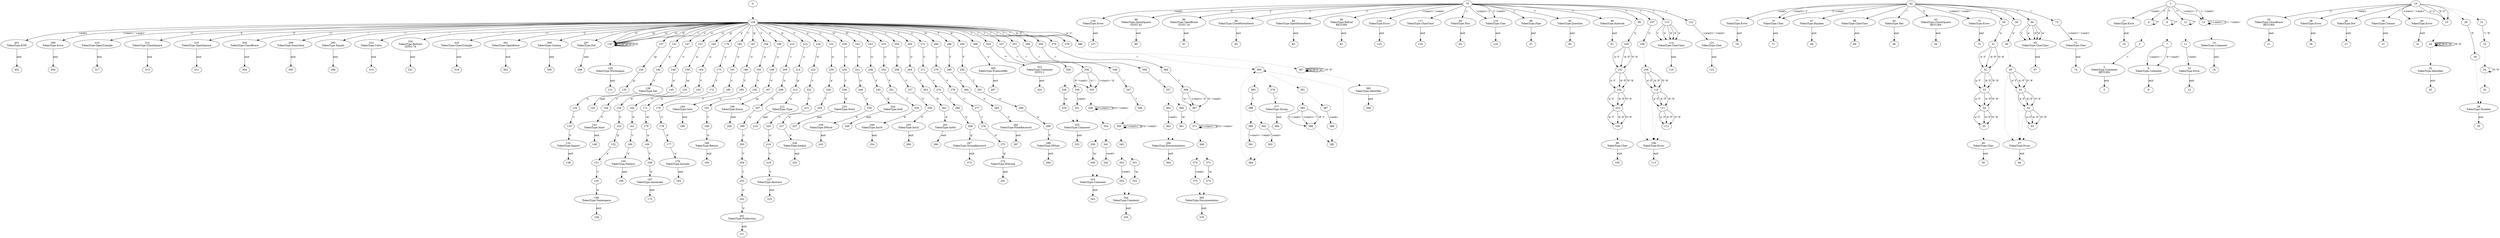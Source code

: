 digraph NFA {
    "401" [label="401\nTokenType.EOD"]
    "399" [label="399\nTokenType.Error"]
    "365" [label="365\nTokenType.Documentation"]
    "344" [label="344\nTokenType.Comment"]
    "325" [label="325\nTokenType.Comment"]
    "322" [label="322\nTokenType.Comment\nGOTO 1"]
    "316" [label="316\nTokenType.OpenTriangle"]
    "312" [label="312\nTokenType.CloseSquare"]
    "310" [label="310\nTokenType.OpenSquare"]
    "303" [label="303\nTokenType.CloseBrace"]
    "299" [label="299\nTokenType.Semicolon"]
    "295" [label="295\nTokenType.Equals"]
    "267" [label="267\nTokenType.StringKeyword"]
    "261" [label="261\nTokenType.Int64"]
    "255" [label="255\nTokenType.Int32"]
    "249" [label="249\nTokenType.Int16"]
    "244" [label="244\nTokenType.Int8"]
    "238" [label="238\nTokenType.DWord"]
    "233" [label="233\nTokenType.Word"]
    "314" [label="314\nTokenType.Colon"]
    "217" [label="217\nTokenType.Abstract"]
    "212" [label="212\nTokenType.Type"]
    "395" [label="395\nTokenType.Identifier"]
    "201" [label="201\nTokenType.Production"]
    "184" [label="184\nTokenType.Goto"]
    "176" [label="176\nTokenType.Include"]
    "149" [label="149\nTokenType.Namespace"]
    "320" [label="320\nTokenType.ReStart\nGOTO 79"]
    "126" [label="126\nTokenType.Error"]
    "121" [label="121\nTokenType.Char"]
    "106" [label="106\nTokenType.Error"]
    "98" [label="98\nTokenType.Char"]
    "282" [label="282\nTokenType.FloatKeyword"]
    "88" [label="88\nTokenType.OpenSquare\nGOTO 42"]
    "377" [label="377\nTokenType.String"]
    "86" [label="86\nTokenType.OpenBrace\nGOTO 19"]
    "84" [label="84\nTokenType.CloseParenthesis"]
    "226" [label="226\nTokenType.Sealed"]
    "129" [label="129\nTokenType.Whitespace"]
    "82" [label="82\nTokenType.OpenParenthesis"]
    "274" [label="274\nTokenType.WString"]
    "80" [label="80\nTokenType.ReEnd\nRETURN"]
    "318" [label="318\nTokenType.CloseTriangle"]
    "124" [label="124\nTokenType.Error"]
    "77" [label="77\nTokenType.Error"]
    "159" [label="159\nTokenType.Pattern"]
    "356" [label="356\nTokenType.Documentation"]
    "65" [label="65\nTokenType.CharClass"]
    "301" [label="301\nTokenType.OpenBrace"]
    "10" [label="10\nTokenType.Error"]
    "57" [label="57\nTokenType.Error"]
    "20" [label="20\nTokenType.CloseBrace\nRETURN"]
    "117" [label="117\nTokenType.CharClass"]
    "167" [label="167\nTokenType.Automata"]
    "70" [label="70\nTokenType.Char"]
    "288" [label="288\nTokenType.DFloat"]
    "94" [label="94\nTokenType.Plus"]
    "47" [label="47\nTokenType.Hyphen"]
    "132" [label="132\nTokenType.Import"]
    "38" [label="38\nTokenType.Error"]
    "22" [label="22\nTokenType.Identifier"]
    "119" [label="119\nTokenType.Char"]
    "72" [label="72\nTokenType.Char"]
    "143" [label="143\nTokenType.Start"]
    "96" [label="96\nTokenType.Pipe"]
    "196" [label="196\nTokenType.Enum"]
    "2" [label="2\nTokenType.Comment\nRETURN"]
    "49" [label="49\nTokenType.Char"]
    "26" [label="26\nTokenType.Dot"]
    "68" [label="68\nTokenType.CharClass"]
    "333" [label="333\nTokenType.Comment"]
    "139" [label="139\nTokenType.Set"]
    "189" [label="189\nTokenType.Return"]
    "92" [label="92\nTokenType.Question"]
    "45" [label="45\nTokenType.Hat"]
    "90" [label="90\nTokenType.Asterisk"]
    "43" [label="43\nTokenType.CloseSquare\nRETURN"]
    "308" [label="308\nTokenType.Comma"]
    "17" [label="17\nTokenType.Error"]
    "114" [label="114\nTokenType.CharClass"]
    "36" [label="36\nTokenType.Comma"]
    "305" [label="305\nTokenType.ProducedBy"]
    "14" [label="14\nTokenType.Comment"]
    "28" [label="28\nTokenType.Number"]
    "75" [label="75\nTokenType.Error"]
    "297" [label="297\nTokenType.Dot"]
    "6" [label="6\nTokenType.Comment"]
    "40" [label="40\nTokenType.Error"]
    "1"->"4" [label="'*'"]
    "4"->"4" [label="'*'"]
    "4"->"3" [style=dotted]
    "3"->"2" [label="'/'"]
    "2"->"5" [label="exit"]
    "1"->"8" [label="'*'"]
    "8"->"8" [label="'*'"]
    "8"->"7" [style=dotted]
    "7"->"6" [label="'<start>'-'.'"]
    "7"->"6" [label="'0'-'<end>'"]
    "6"->"9" [label="exit"]
    "1"->"12" [label="'*'"]
    "12"->"12" [label="'*'"]
    "12"->"11" [style=dotted]
    "11"->"10" [label="<eod>"]
    "10"->"13" [label="exit"]
    "1"->"15" [label="'<start>'-')'"]
    "1"->"15" [label="'+'-'<end>'"]
    "15"->"15" [label="'<start>'-')'"]
    "15"->"15" [label="'+'-'<end>'"]
    "15"->"14" [style=dotted]
    "14"->"16" [label="exit"]
    "1"->"17" [label="<eod>"]
    "17"->"18" [label="exit"]
    "19"->"20" [label="'}'"]
    "20"->"21" [label="exit"]
    "19"->"23" [label="'a'-'z'"]
    "19"->"23" [label="'A'-'Z'"]
    "19"->"23" [label="'_'"]
    "23"->"24" [style=dotted]
    "24"->"24" [label="'a'-'z'"]
    "24"->"24" [label="'A'-'Z'"]
    "24"->"24" [label="'_'"]
    "24"->"24" [label="'0'-'9'"]
    "24"->"22" [style=dotted]
    "22"->"25" [label="exit"]
    "19"->"26" [label="'.'"]
    "26"->"27" [label="exit"]
    "19"->"29" [style=dotted]
    "19"->"31" [style=dotted]
    "30"->"28" [style=dotted]
    "32"->"28" [style=dotted]
    "29"->"30" [label="'0'"]
    "31"->"33" [label="'1'-'9'"]
    "33"->"34" [style=dotted]
    "34"->"34" [label="'0'-'9'"]
    "34"->"32" [style=dotted]
    "28"->"35" [label="exit"]
    "19"->"36" [label="','"]
    "36"->"37" [label="exit"]
    "19"->"38" [label="<eod>"]
    "38"->"39" [label="exit"]
    "19"->"40" [label="'<start>'-'<end>'"]
    "40"->"41" [label="exit"]
    "42"->"43" [label="']'"]
    "43"->"44" [label="exit"]
    "42"->"45" [label="'^'"]
    "45"->"46" [label="exit"]
    "42"->"47" [label="'-'"]
    "47"->"48" [label="exit"]
    "42"->"50" [label="'\\'"]
    "50"->"51" [label="'x'"]
    "51"->"52" [label="'a'-'f'"]
    "51"->"52" [label="'A'-'F'"]
    "51"->"52" [label="'0'-'9'"]
    "52"->"53" [label="'a'-'f'"]
    "52"->"53" [label="'A'-'F'"]
    "52"->"53" [label="'0'-'9'"]
    "53"->"54" [label="'a'-'f'"]
    "53"->"54" [label="'A'-'F'"]
    "53"->"54" [label="'0'-'9'"]
    "54"->"55" [label="'a'-'f'"]
    "54"->"55" [label="'A'-'F'"]
    "54"->"55" [label="'0'-'9'"]
    "55"->"49" [style=dotted]
    "49"->"56" [label="exit"]
    "42"->"58" [label="'\\'"]
    "58"->"59" [label="'x'"]
    "59"->"60" [style=dotted]
    "60"->"57" [style=dotted]
    "60"->"61" [label="'a'-'f'"]
    "60"->"61" [label="'A'-'F'"]
    "60"->"61" [label="'0'-'9'"]
    "61"->"57" [style=dotted]
    "61"->"62" [label="'a'-'f'"]
    "61"->"62" [label="'A'-'F'"]
    "61"->"62" [label="'0'-'9'"]
    "62"->"57" [style=dotted]
    "62"->"63" [label="'a'-'f'"]
    "62"->"63" [label="'A'-'F'"]
    "62"->"63" [label="'0'-'9'"]
    "63"->"57" [style=dotted]
    "57"->"64" [label="exit"]
    "42"->"66" [label="'\\'"]
    "66"->"65" [label="'s'"]
    "66"->"65" [label="'a'"]
    "66"->"65" [label="'A'"]
    "66"->"65" [label="'d'"]
    "66"->"65" [label="'e'"]
    "65"->"67" [label="exit"]
    "42"->"68" [label="'.'"]
    "68"->"69" [label="exit"]
    "42"->"70" [label="'<start>'-'['"]
    "42"->"70" [label="']'-'<end>'"]
    "70"->"71" [label="exit"]
    "42"->"73" [label="'\\'"]
    "73"->"72" [label="'<start>'-'<end>'"]
    "72"->"74" [label="exit"]
    "42"->"75" [label="'<start>'-'<end>'"]
    "75"->"76" [label="exit"]
    "42"->"77" [label="<eod>"]
    "77"->"78" [label="exit"]
    "79"->"80" [label="'''"]
    "80"->"81" [label="exit"]
    "79"->"82" [label="'('"]
    "82"->"83" [label="exit"]
    "79"->"84" [label="')'"]
    "84"->"85" [label="exit"]
    "79"->"86" [label="'{'"]
    "86"->"87" [label="exit"]
    "79"->"88" [label="'['"]
    "88"->"89" [label="exit"]
    "79"->"90" [label="'*'"]
    "90"->"91" [label="exit"]
    "79"->"92" [label="'?'"]
    "92"->"93" [label="exit"]
    "79"->"94" [label="'+'"]
    "94"->"95" [label="exit"]
    "79"->"96" [label="'|'"]
    "96"->"97" [label="exit"]
    "79"->"99" [label="'\\'"]
    "99"->"100" [label="'x'"]
    "100"->"101" [label="'a'-'f'"]
    "100"->"101" [label="'A'-'F'"]
    "100"->"101" [label="'0'-'9'"]
    "101"->"102" [label="'a'-'f'"]
    "101"->"102" [label="'A'-'F'"]
    "101"->"102" [label="'0'-'9'"]
    "102"->"103" [label="'a'-'f'"]
    "102"->"103" [label="'A'-'F'"]
    "102"->"103" [label="'0'-'9'"]
    "103"->"104" [label="'a'-'f'"]
    "103"->"104" [label="'A'-'F'"]
    "103"->"104" [label="'0'-'9'"]
    "104"->"98" [style=dotted]
    "98"->"105" [label="exit"]
    "79"->"107" [label="'\\'"]
    "107"->"108" [label="'x'"]
    "108"->"109" [style=dotted]
    "109"->"106" [style=dotted]
    "109"->"110" [label="'a'-'f'"]
    "109"->"110" [label="'A'-'F'"]
    "109"->"110" [label="'0'-'9'"]
    "110"->"106" [style=dotted]
    "110"->"111" [label="'a'-'f'"]
    "110"->"111" [label="'A'-'F'"]
    "110"->"111" [label="'0'-'9'"]
    "111"->"106" [style=dotted]
    "111"->"112" [label="'a'-'f'"]
    "111"->"112" [label="'A'-'F'"]
    "111"->"112" [label="'0'-'9'"]
    "112"->"106" [style=dotted]
    "106"->"113" [label="exit"]
    "79"->"115" [label="'\\'"]
    "115"->"114" [label="'s'"]
    "115"->"114" [label="'a'"]
    "115"->"114" [label="'A'"]
    "115"->"114" [label="'d'"]
    "115"->"114" [label="'e'"]
    "114"->"116" [label="exit"]
    "79"->"117" [label="'.'"]
    "117"->"118" [label="exit"]
    "79"->"119" [label="'<start>'-'['"]
    "79"->"119" [label="']'-'<end>'"]
    "119"->"120" [label="exit"]
    "79"->"122" [label="'\\'"]
    "122"->"121" [label="'<start>'-'<end>'"]
    "121"->"123" [label="exit"]
    "79"->"124" [label="'<start>'-'<end>'"]
    "124"->"125" [label="exit"]
    "79"->"126" [label="<eod>"]
    "126"->"127" [label="exit"]
    "128"->"130" [label="' '"]
    "128"->"130" [label="'\\t'"]
    "128"->"130" [label="'\\n'"]
    "128"->"130" [label="'\\r'"]
    "128"->"130" [label="'\\v'"]
    "128"->"130" [label="'\\f'"]
    "130"->"130" [label="' '"]
    "130"->"130" [label="'\\t'"]
    "130"->"130" [label="'\\n'"]
    "130"->"130" [label="'\\r'"]
    "130"->"130" [label="'\\v'"]
    "130"->"130" [label="'\\f'"]
    "130"->"129" [style=dotted]
    "129"->"131" [label="exit"]
    "128"->"137" [label="'i'"]
    "137"->"136" [label="'m'"]
    "136"->"135" [label="'p'"]
    "135"->"134" [label="'o'"]
    "134"->"133" [label="'r'"]
    "133"->"132" [label="'t'"]
    "132"->"138" [label="exit"]
    "128"->"141" [label="'s'"]
    "141"->"140" [label="'e'"]
    "140"->"139" [label="'t'"]
    "139"->"142" [label="exit"]
    "128"->"147" [label="'s'"]
    "147"->"146" [label="'t'"]
    "146"->"145" [label="'a'"]
    "145"->"144" [label="'r'"]
    "144"->"143" [label="'t'"]
    "143"->"148" [label="exit"]
    "128"->"157" [label="'n'"]
    "157"->"156" [label="'a'"]
    "156"->"155" [label="'m'"]
    "155"->"154" [label="'e'"]
    "154"->"153" [label="'s'"]
    "153"->"152" [label="'p'"]
    "152"->"151" [label="'a'"]
    "151"->"150" [label="'c'"]
    "150"->"149" [label="'e'"]
    "149"->"158" [label="exit"]
    "128"->"165" [label="'p'"]
    "165"->"164" [label="'a'"]
    "164"->"163" [label="'t'"]
    "163"->"162" [label="'t'"]
    "162"->"161" [label="'e'"]
    "161"->"160" [label="'r'"]
    "160"->"159" [label="'n'"]
    "159"->"166" [label="exit"]
    "128"->"174" [label="'a'"]
    "174"->"173" [label="'u'"]
    "173"->"172" [label="'t'"]
    "172"->"171" [label="'o'"]
    "171"->"170" [label="'m'"]
    "170"->"169" [label="'a'"]
    "169"->"168" [label="'t'"]
    "168"->"167" [label="'a'"]
    "167"->"175" [label="exit"]
    "128"->"182" [label="'i'"]
    "182"->"181" [label="'n'"]
    "181"->"180" [label="'c'"]
    "180"->"179" [label="'l'"]
    "179"->"178" [label="'u'"]
    "178"->"177" [label="'d'"]
    "177"->"176" [label="'e'"]
    "176"->"183" [label="exit"]
    "128"->"187" [label="'g'"]
    "187"->"186" [label="'o'"]
    "186"->"185" [label="'t'"]
    "185"->"184" [label="'o'"]
    "184"->"188" [label="exit"]
    "128"->"194" [label="'r'"]
    "194"->"193" [label="'e'"]
    "193"->"192" [label="'t'"]
    "192"->"191" [label="'u'"]
    "191"->"190" [label="'r'"]
    "190"->"189" [label="'n'"]
    "189"->"195" [label="exit"]
    "128"->"199" [label="'e'"]
    "199"->"198" [label="'n'"]
    "198"->"197" [label="'u'"]
    "197"->"196" [label="'m'"]
    "196"->"200" [label="exit"]
    "128"->"210" [label="'p'"]
    "210"->"209" [label="'r'"]
    "209"->"208" [label="'o'"]
    "208"->"207" [label="'d'"]
    "207"->"206" [label="'u'"]
    "206"->"205" [label="'c'"]
    "205"->"204" [label="'t'"]
    "204"->"203" [label="'i'"]
    "203"->"202" [label="'o'"]
    "202"->"201" [label="'n'"]
    "201"->"211" [label="exit"]
    "128"->"215" [label="'t'"]
    "215"->"214" [label="'y'"]
    "214"->"213" [label="'p'"]
    "213"->"212" [label="'e'"]
    "212"->"216" [label="exit"]
    "128"->"224" [label="'a'"]
    "224"->"223" [label="'b'"]
    "223"->"222" [label="'s'"]
    "222"->"221" [label="'t'"]
    "221"->"220" [label="'r'"]
    "220"->"219" [label="'a'"]
    "219"->"218" [label="'c'"]
    "218"->"217" [label="'t'"]
    "217"->"225" [label="exit"]
    "128"->"231" [label="'s'"]
    "231"->"230" [label="'e'"]
    "230"->"229" [label="'a'"]
    "229"->"228" [label="'l'"]
    "228"->"227" [label="'e'"]
    "227"->"226" [label="'d'"]
    "226"->"232" [label="exit"]
    "128"->"236" [label="'w'"]
    "236"->"235" [label="'o'"]
    "235"->"234" [label="'r'"]
    "234"->"233" [label="'d'"]
    "233"->"237" [label="exit"]
    "128"->"242" [label="'d'"]
    "242"->"241" [label="'w'"]
    "241"->"240" [label="'o'"]
    "240"->"239" [label="'r'"]
    "239"->"238" [label="'d'"]
    "238"->"243" [label="exit"]
    "128"->"247" [label="'i'"]
    "247"->"246" [label="'n'"]
    "246"->"245" [label="'t'"]
    "245"->"244" [label="'8'"]
    "244"->"248" [label="exit"]
    "128"->"253" [label="'i'"]
    "253"->"252" [label="'n'"]
    "252"->"251" [label="'t'"]
    "251"->"250" [label="'1'"]
    "250"->"249" [label="'6'"]
    "249"->"254" [label="exit"]
    "128"->"259" [label="'i'"]
    "259"->"258" [label="'n'"]
    "258"->"257" [label="'t'"]
    "257"->"256" [label="'3'"]
    "256"->"255" [label="'2'"]
    "255"->"260" [label="exit"]
    "128"->"265" [label="'i'"]
    "265"->"264" [label="'n'"]
    "264"->"263" [label="'t'"]
    "263"->"262" [label="'6'"]
    "262"->"261" [label="'4'"]
    "261"->"266" [label="exit"]
    "128"->"272" [label="'s'"]
    "272"->"271" [label="'t'"]
    "271"->"270" [label="'r'"]
    "270"->"269" [label="'i'"]
    "269"->"268" [label="'n'"]
    "268"->"267" [label="'g'"]
    "267"->"273" [label="exit"]
    "128"->"280" [label="'w'"]
    "280"->"279" [label="'s'"]
    "279"->"278" [label="'t'"]
    "278"->"277" [label="'r'"]
    "277"->"276" [label="'i'"]
    "276"->"275" [label="'n'"]
    "275"->"274" [label="'g'"]
    "274"->"281" [label="exit"]
    "128"->"286" [label="'f'"]
    "286"->"285" [label="'l'"]
    "285"->"284" [label="'o'"]
    "284"->"283" [label="'a'"]
    "283"->"282" [label="'t'"]
    "282"->"287" [label="exit"]
    "128"->"293" [label="'d'"]
    "293"->"292" [label="'f'"]
    "292"->"291" [label="'l'"]
    "291"->"290" [label="'o'"]
    "290"->"289" [label="'a'"]
    "289"->"288" [label="'t'"]
    "288"->"294" [label="exit"]
    "128"->"295" [label="'='"]
    "295"->"296" [label="exit"]
    "128"->"297" [label="'.'"]
    "297"->"298" [label="exit"]
    "128"->"299" [label="';'"]
    "299"->"300" [label="exit"]
    "128"->"301" [label="'{'"]
    "301"->"302" [label="exit"]
    "128"->"303" [label="'}'"]
    "303"->"304" [label="exit"]
    "128"->"306" [label="'-'"]
    "306"->"305" [label="'>'"]
    "305"->"307" [label="exit"]
    "128"->"308" [label="','"]
    "308"->"309" [label="exit"]
    "128"->"310" [label="'['"]
    "310"->"311" [label="exit"]
    "128"->"312" [label="']'"]
    "312"->"313" [label="exit"]
    "128"->"314" [label="':'"]
    "314"->"315" [label="exit"]
    "128"->"316" [label="'<'"]
    "316"->"317" [label="exit"]
    "128"->"318" [label="'>'"]
    "318"->"319" [label="exit"]
    "128"->"320" [label="'''"]
    "320"->"321" [label="exit"]
    "128"->"323" [label="'/'"]
    "323"->"322" [label="'*'"]
    "322"->"324" [label="exit"]
    "128"->"327" [label="'/'"]
    "327"->"326" [label="'/'"]
    "326"->"328" [style=dotted]
    "326"->"330" [style=dotted]
    "329"->"325" [style=dotted]
    "331"->"325" [style=dotted]
    "328"->"329" [label="'\\n'"]
    "330"->"331" [label="<eod>"]
    "325"->"332" [label="exit"]
    "128"->"337" [label="'/'"]
    "337"->"336" [label="'/'"]
    "336"->"335" [label="'<start>'-'\\t'"]
    "336"->"335" [label="'0'-'<end>'"]
    "336"->"335" [label="'\\v'-'.'"]
    "335"->"338" [style=dotted]
    "338"->"338" [label="'<start>'-'\\t'"]
    "338"->"338" [label="'\\v'-'<end>'"]
    "338"->"334" [style=dotted]
    "334"->"339" [style=dotted]
    "334"->"341" [style=dotted]
    "340"->"333" [style=dotted]
    "342"->"333" [style=dotted]
    "339"->"340" [label="'\\n'"]
    "341"->"342" [label="<eod>"]
    "333"->"343" [label="exit"]
    "128"->"349" [label="'/'"]
    "349"->"348" [label="'/'"]
    "348"->"347" [label="'/'"]
    "347"->"346" [label="'/'"]
    "346"->"350" [style=dotted]
    "350"->"350" [label="'<start>'-'\\t'"]
    "350"->"350" [label="'\\v'-'<end>'"]
    "350"->"345" [style=dotted]
    "345"->"351" [style=dotted]
    "345"->"353" [style=dotted]
    "352"->"344" [style=dotted]
    "354"->"344" [style=dotted]
    "351"->"352" [label="'\\n'"]
    "353"->"354" [label="<eod>"]
    "344"->"355" [label="exit"]
    "128"->"359" [label="'/'"]
    "359"->"358" [label="'/'"]
    "358"->"357" [label="'/'"]
    "357"->"360" [style=dotted]
    "357"->"362" [style=dotted]
    "361"->"356" [style=dotted]
    "363"->"356" [style=dotted]
    "360"->"361" [label="'\\n'"]
    "362"->"363" [label="<eod>"]
    "356"->"364" [label="exit"]
    "128"->"370" [label="'/'"]
    "370"->"369" [label="'/'"]
    "369"->"368" [label="'/'"]
    "368"->"367" [label="'<start>'-'\\t'"]
    "368"->"367" [label="'0'-'<end>'"]
    "368"->"367" [label="'\\v'-'.'"]
    "367"->"371" [style=dotted]
    "371"->"371" [label="'<start>'-'\\t'"]
    "371"->"371" [label="'\\v'-'<end>'"]
    "371"->"366" [style=dotted]
    "366"->"372" [style=dotted]
    "366"->"374" [style=dotted]
    "373"->"365" [style=dotted]
    "375"->"365" [style=dotted]
    "372"->"373" [label="'\\n'"]
    "374"->"375" [label="<eod>"]
    "365"->"376" [label="exit"]
    "128"->"379" [label="'\"'"]
    "379"->"380" [style=dotted]
    "380"->"381" [style=dotted]
    "380"->"383" [style=dotted]
    "382"->"380" [style=dotted]
    "384"->"380" [style=dotted]
    "381"->"385" [style=dotted]
    "381"->"387" [style=dotted]
    "386"->"382" [style=dotted]
    "388"->"382" [style=dotted]
    "385"->"386" [label="'<start>'-'!'"]
    "385"->"386" [label="'#'-'['"]
    "385"->"386" [label="']'-'<end>'"]
    "387"->"388" [label="<eod>"]
    "383"->"389" [label="'\\'"]
    "389"->"390" [style=dotted]
    "389"->"392" [style=dotted]
    "391"->"384" [style=dotted]
    "393"->"384" [style=dotted]
    "390"->"391" [label="'<start>'-'<end>'"]
    "392"->"393" [label="<eod>"]
    "380"->"378" [style=dotted]
    "378"->"377" [label="'\"'"]
    "377"->"394" [label="exit"]
    "128"->"396" [label="'a'-'z'"]
    "128"->"396" [label="'A'-'Z'"]
    "128"->"396" [label="'_'"]
    "396"->"397" [style=dotted]
    "397"->"397" [label="'a'-'z'"]
    "397"->"397" [label="'A'-'Z'"]
    "397"->"397" [label="'_'"]
    "397"->"397" [label="'0'-'9'"]
    "397"->"395" [style=dotted]
    "395"->"398" [label="exit"]
    "128"->"399" [label="'<start>'-'<end>'"]
    "399"->"400" [label="exit"]
    "128"->"401" [label="<eod>"]
    "401"->"402" [label="exit"]
    "0"->"128" [style=dotted]
}
